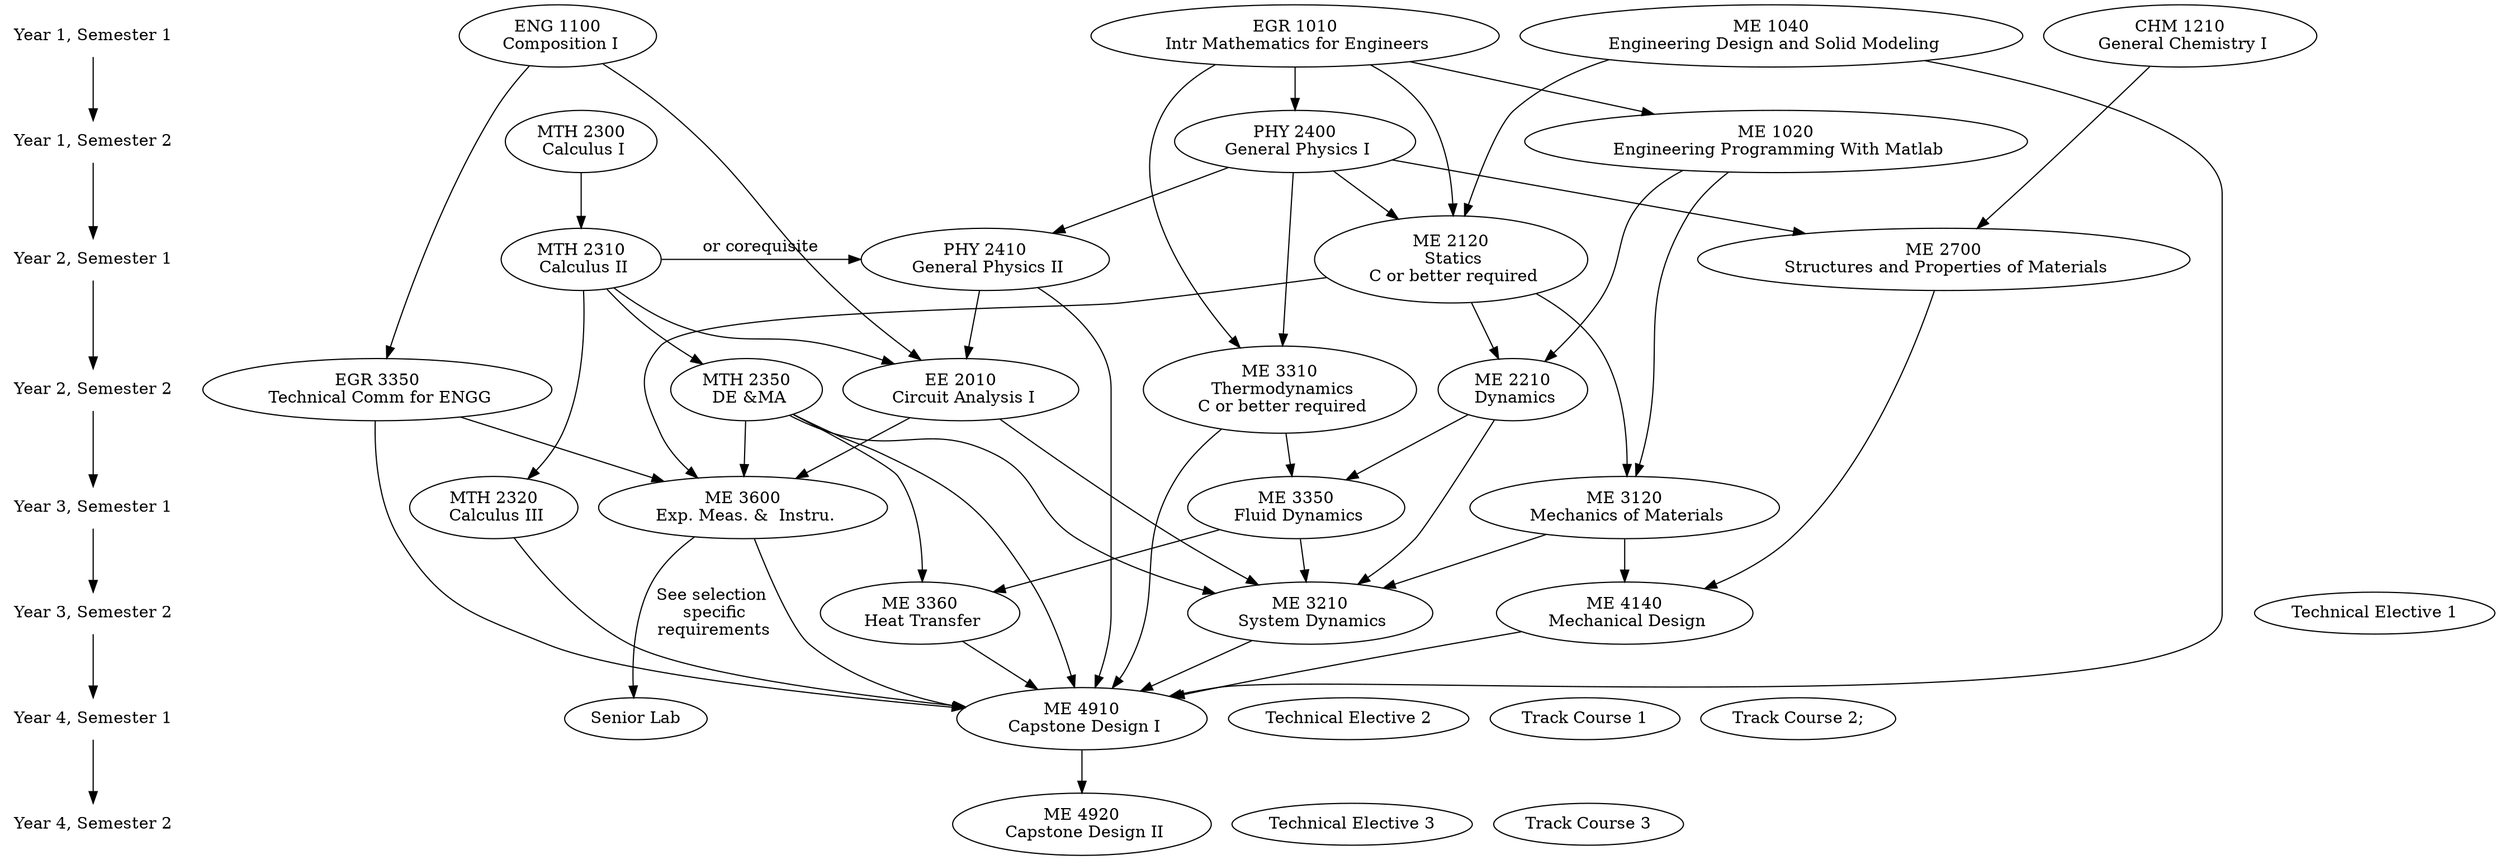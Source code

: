 digraph {
    
    
    { rank = same;
    Y1S1 [label ="Year 1, Semester 1", shape = none];
    CHM1210 [label = "CHM 1210\n General Chemistry I"] ;
    EGR1010 [label = "EGR 1010\n Intr Mathematics for Engineers"] ;
    ENG1100 [label = "ENG 1100\n Composition I"] ;
    ME1040 [label ="ME 1040\n Engineering Design and Solid Modeling"];
  }
        
    { rank = same;
    Y1S2 [label ="Year 1, Semester 2", shape = none];
    MTH2300 [label = "MTH 2300\n Calculus I"] ;
    PHY2400 [label = "PHY 2400\n General Physics I"] ;
    ME1020 [label ="ME 1020\n Engineering Programming With Matlab"]
  }
    
    { rank = same;
     Y2S1 [label ="Year 2, Semester 1", shape = none];
    ME2120 [label = "ME 2120\n Statics\n C or better required"] ;
    ME2700 [label = "ME 2700\n Structures and Properties of Materials"] ;
    MTH2310 [label = "MTH 2310\n Calculus II"] ;
    PHY2410 [label = "PHY 2410\n General Physics II"] ;
    }
    
    { rank = same;
    Y2S2 [label ="Year 2, Semester 2", shape = none];
    ME2210 [label = "ME 2210\n Dynamics"] ;
    EE2010  [label = "EE 2010\n Circuit Analysis I"];
    ME3310 [label = "ME 3310\n Thermodynamics\n C or better required"] ;
    MTH2350 [label = "MTH 2350\n DE &MA"] ;
    EGR3350 [label = "EGR 3350\n Technical Comm for ENGG"] ;
    }
    
    { rank = same;
    Y3S1 [label ="Year 3, Semester 1", shape = none] ;
    ME3120 [label = "ME 3120\n Mechanics of Materials"] ;
    ME3600  [label = "ME 3600\n Exp. Meas. &  Instru."];
    ME3350 [label = "ME 3350\n Fluid Dynamics"] ;
    MTH2320 [label = "MTH 2320\n Calculus III"] ;
    }


    { rank = same;
    Y3S2 [label ="Year 3, Semester 2", shape = none];
    ME4140 [label = "ME 4140\n Mechanical Design"] ;
    ME3210  [label = "ME 3210\n System Dynamics"];
    ME3360 [label = "ME 3360\n Heat Transfer"] ;
    "Technical Elective 1";
    }
    
    { rank = same;
    Y4S1 [label ="Year 4, Semester 1", shape = none];
    ME4910 [label = "ME 4910\n Capstone Design I"] ;
    "Senior Lab";
    "Technical Elective 2";
    "Track Course 1";
    "Track Course 2;"
    }
    
    { rank = same;
     Y4S2 [label ="Year 4, Semester 2", shape = none] ;
    ME4920 [label = "ME 4920\n Capstone Design II"] ;
    "Technical Elective 3";
    "Track Course 3"
    }
    
    node [shape = box];
    {node [shape=box, fontsize=18, constraint=true];/*the time-line graph*/
     Y1S1-> 
     Y1S2-> 
     Y2S1-> 
     Y2S2->
     Y3S1-> 
     Y3S2-> 
     Y4S1-> 
     Y4S2}

//Year 1, Semester 2
EGR1010->ME1020;
EGR1010->PHY2400;

//Year 2, Semester 1    
{ME1040, EGR1010, PHY2400}->ME2120;
{CHM1210, PHY2400} ->ME2700;    
MTH2300->MTH2310;
PHY2400->PHY2410;
MTH2310->PHY2410 [label="or corequisite"];

//Year 2, Semester 2   
{ENG1100, MTH2310, PHY2410}->EE2010;    
{ME2120, ME1020}->ME2210;
{EGR1010, PHY2400}->ME3310;
MTH2310->MTH2350;
ENG1100->EGR3350;
    
//Year 3, Semester 1    
{MTH2310}->MTH2320;
{ME1020, ME2120}->ME3120;
{EE2010, EGR3350, ME2120, MTH2350}->ME3600;
{ME2210, ME3310}->ME3350;
    
//Year 3, Semester 2    
{ME3350, MTH2350}->ME3360;
{EE2010, ME2210, ME3120, ME3350, MTH2350}->ME3210;
{ME2700, ME3120}->ME4140;
    
//Year 4, Semester 1    
{ME1040, ME3210, ME3310, ME3360, ME3600, ME4140, EGR3350, MTH2320, MTH2350, PHY2410}->ME4910;
ME3600->"Senior Lab" [ label = "See selection\n specific\n requirements"]
    
//Year 4, Semester 2    
ME4910->ME4920;

}
